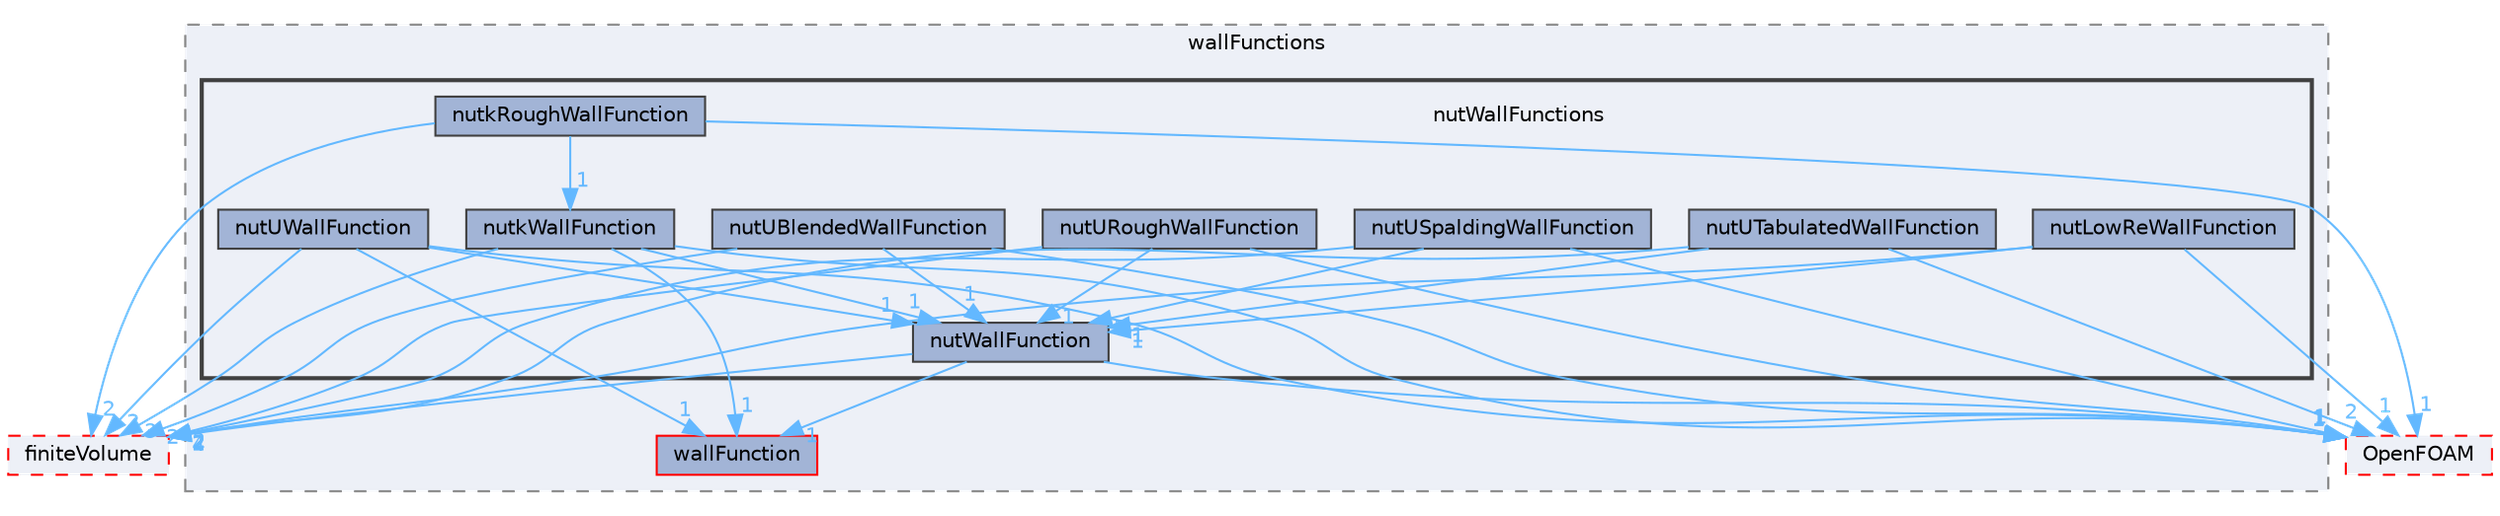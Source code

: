 digraph "src/TurbulenceModels/turbulenceModels/derivedFvPatchFields/wallFunctions/nutWallFunctions"
{
 // LATEX_PDF_SIZE
  bgcolor="transparent";
  edge [fontname=Helvetica,fontsize=10,labelfontname=Helvetica,labelfontsize=10];
  node [fontname=Helvetica,fontsize=10,shape=box,height=0.2,width=0.4];
  compound=true
  subgraph clusterdir_1bd551b8fe346f6c53ea4a4970013c1a {
    graph [ bgcolor="#edf0f7", pencolor="grey50", label="wallFunctions", fontname=Helvetica,fontsize=10 style="filled,dashed", URL="dir_1bd551b8fe346f6c53ea4a4970013c1a.html",tooltip=""]
  dir_0981b814660a8b29a96125492a49ea58 [label="wallFunction", fillcolor="#a2b4d6", color="red", style="filled", URL="dir_0981b814660a8b29a96125492a49ea58.html",tooltip=""];
  subgraph clusterdir_ad914e388ddae9a53c7173853ad02594 {
    graph [ bgcolor="#edf0f7", pencolor="grey25", label="", fontname=Helvetica,fontsize=10 style="filled,bold", URL="dir_ad914e388ddae9a53c7173853ad02594.html",tooltip=""]
    dir_ad914e388ddae9a53c7173853ad02594 [shape=plaintext, label="nutWallFunctions"];
  dir_2e03dccd414290d4c2dc6f959ad284d6 [label="nutkRoughWallFunction", fillcolor="#a2b4d6", color="grey25", style="filled", URL="dir_2e03dccd414290d4c2dc6f959ad284d6.html",tooltip=""];
  dir_771999b453067d5a9223b3564dcc6261 [label="nutkWallFunction", fillcolor="#a2b4d6", color="grey25", style="filled", URL="dir_771999b453067d5a9223b3564dcc6261.html",tooltip=""];
  dir_656827e2ddb5b7beeabc1fbac53da1b6 [label="nutLowReWallFunction", fillcolor="#a2b4d6", color="grey25", style="filled", URL="dir_656827e2ddb5b7beeabc1fbac53da1b6.html",tooltip=""];
  dir_cce0b346b58aeb73bf0cc27e45a632a7 [label="nutUBlendedWallFunction", fillcolor="#a2b4d6", color="grey25", style="filled", URL="dir_cce0b346b58aeb73bf0cc27e45a632a7.html",tooltip=""];
  dir_136c4d2f0ee3442ae7456c42e1704863 [label="nutURoughWallFunction", fillcolor="#a2b4d6", color="grey25", style="filled", URL="dir_136c4d2f0ee3442ae7456c42e1704863.html",tooltip=""];
  dir_881441b4f1b36ba08964075ecbac7d89 [label="nutUSpaldingWallFunction", fillcolor="#a2b4d6", color="grey25", style="filled", URL="dir_881441b4f1b36ba08964075ecbac7d89.html",tooltip=""];
  dir_987a8d60f3eb987579c35a55531f3c08 [label="nutUTabulatedWallFunction", fillcolor="#a2b4d6", color="grey25", style="filled", URL="dir_987a8d60f3eb987579c35a55531f3c08.html",tooltip=""];
  dir_4989891798e19d8c03fbaf6afa600e1b [label="nutUWallFunction", fillcolor="#a2b4d6", color="grey25", style="filled", URL="dir_4989891798e19d8c03fbaf6afa600e1b.html",tooltip=""];
  dir_f08c2cfe9526d127775e91918fcfe6fb [label="nutWallFunction", fillcolor="#a2b4d6", color="grey25", style="filled", URL="dir_f08c2cfe9526d127775e91918fcfe6fb.html",tooltip=""];
  }
  }
  dir_9bd15774b555cf7259a6fa18f99fe99b [label="finiteVolume", fillcolor="#edf0f7", color="red", style="filled,dashed", URL="dir_9bd15774b555cf7259a6fa18f99fe99b.html",tooltip=""];
  dir_c5473ff19b20e6ec4dfe5c310b3778a8 [label="OpenFOAM", fillcolor="#edf0f7", color="red", style="filled,dashed", URL="dir_c5473ff19b20e6ec4dfe5c310b3778a8.html",tooltip=""];
  dir_2e03dccd414290d4c2dc6f959ad284d6->dir_771999b453067d5a9223b3564dcc6261 [headlabel="1", labeldistance=1.5 headhref="dir_002642_002643.html" href="dir_002642_002643.html" color="steelblue1" fontcolor="steelblue1"];
  dir_2e03dccd414290d4c2dc6f959ad284d6->dir_9bd15774b555cf7259a6fa18f99fe99b [headlabel="2", labeldistance=1.5 headhref="dir_002642_001387.html" href="dir_002642_001387.html" color="steelblue1" fontcolor="steelblue1"];
  dir_2e03dccd414290d4c2dc6f959ad284d6->dir_c5473ff19b20e6ec4dfe5c310b3778a8 [headlabel="1", labeldistance=1.5 headhref="dir_002642_002695.html" href="dir_002642_002695.html" color="steelblue1" fontcolor="steelblue1"];
  dir_771999b453067d5a9223b3564dcc6261->dir_0981b814660a8b29a96125492a49ea58 [headlabel="1", labeldistance=1.5 headhref="dir_002643_004342.html" href="dir_002643_004342.html" color="steelblue1" fontcolor="steelblue1"];
  dir_771999b453067d5a9223b3564dcc6261->dir_9bd15774b555cf7259a6fa18f99fe99b [headlabel="3", labeldistance=1.5 headhref="dir_002643_001387.html" href="dir_002643_001387.html" color="steelblue1" fontcolor="steelblue1"];
  dir_771999b453067d5a9223b3564dcc6261->dir_c5473ff19b20e6ec4dfe5c310b3778a8 [headlabel="1", labeldistance=1.5 headhref="dir_002643_002695.html" href="dir_002643_002695.html" color="steelblue1" fontcolor="steelblue1"];
  dir_771999b453067d5a9223b3564dcc6261->dir_f08c2cfe9526d127775e91918fcfe6fb [headlabel="1", labeldistance=1.5 headhref="dir_002643_002650.html" href="dir_002643_002650.html" color="steelblue1" fontcolor="steelblue1"];
  dir_656827e2ddb5b7beeabc1fbac53da1b6->dir_9bd15774b555cf7259a6fa18f99fe99b [headlabel="2", labeldistance=1.5 headhref="dir_002644_001387.html" href="dir_002644_001387.html" color="steelblue1" fontcolor="steelblue1"];
  dir_656827e2ddb5b7beeabc1fbac53da1b6->dir_c5473ff19b20e6ec4dfe5c310b3778a8 [headlabel="1", labeldistance=1.5 headhref="dir_002644_002695.html" href="dir_002644_002695.html" color="steelblue1" fontcolor="steelblue1"];
  dir_656827e2ddb5b7beeabc1fbac53da1b6->dir_f08c2cfe9526d127775e91918fcfe6fb [headlabel="1", labeldistance=1.5 headhref="dir_002644_002650.html" href="dir_002644_002650.html" color="steelblue1" fontcolor="steelblue1"];
  dir_cce0b346b58aeb73bf0cc27e45a632a7->dir_9bd15774b555cf7259a6fa18f99fe99b [headlabel="2", labeldistance=1.5 headhref="dir_002645_001387.html" href="dir_002645_001387.html" color="steelblue1" fontcolor="steelblue1"];
  dir_cce0b346b58aeb73bf0cc27e45a632a7->dir_c5473ff19b20e6ec4dfe5c310b3778a8 [headlabel="1", labeldistance=1.5 headhref="dir_002645_002695.html" href="dir_002645_002695.html" color="steelblue1" fontcolor="steelblue1"];
  dir_cce0b346b58aeb73bf0cc27e45a632a7->dir_f08c2cfe9526d127775e91918fcfe6fb [headlabel="1", labeldistance=1.5 headhref="dir_002645_002650.html" href="dir_002645_002650.html" color="steelblue1" fontcolor="steelblue1"];
  dir_136c4d2f0ee3442ae7456c42e1704863->dir_9bd15774b555cf7259a6fa18f99fe99b [headlabel="2", labeldistance=1.5 headhref="dir_002646_001387.html" href="dir_002646_001387.html" color="steelblue1" fontcolor="steelblue1"];
  dir_136c4d2f0ee3442ae7456c42e1704863->dir_c5473ff19b20e6ec4dfe5c310b3778a8 [headlabel="1", labeldistance=1.5 headhref="dir_002646_002695.html" href="dir_002646_002695.html" color="steelblue1" fontcolor="steelblue1"];
  dir_136c4d2f0ee3442ae7456c42e1704863->dir_f08c2cfe9526d127775e91918fcfe6fb [headlabel="1", labeldistance=1.5 headhref="dir_002646_002650.html" href="dir_002646_002650.html" color="steelblue1" fontcolor="steelblue1"];
  dir_881441b4f1b36ba08964075ecbac7d89->dir_9bd15774b555cf7259a6fa18f99fe99b [headlabel="2", labeldistance=1.5 headhref="dir_002647_001387.html" href="dir_002647_001387.html" color="steelblue1" fontcolor="steelblue1"];
  dir_881441b4f1b36ba08964075ecbac7d89->dir_c5473ff19b20e6ec4dfe5c310b3778a8 [headlabel="1", labeldistance=1.5 headhref="dir_002647_002695.html" href="dir_002647_002695.html" color="steelblue1" fontcolor="steelblue1"];
  dir_881441b4f1b36ba08964075ecbac7d89->dir_f08c2cfe9526d127775e91918fcfe6fb [headlabel="1", labeldistance=1.5 headhref="dir_002647_002650.html" href="dir_002647_002650.html" color="steelblue1" fontcolor="steelblue1"];
  dir_987a8d60f3eb987579c35a55531f3c08->dir_9bd15774b555cf7259a6fa18f99fe99b [headlabel="2", labeldistance=1.5 headhref="dir_002648_001387.html" href="dir_002648_001387.html" color="steelblue1" fontcolor="steelblue1"];
  dir_987a8d60f3eb987579c35a55531f3c08->dir_c5473ff19b20e6ec4dfe5c310b3778a8 [headlabel="2", labeldistance=1.5 headhref="dir_002648_002695.html" href="dir_002648_002695.html" color="steelblue1" fontcolor="steelblue1"];
  dir_987a8d60f3eb987579c35a55531f3c08->dir_f08c2cfe9526d127775e91918fcfe6fb [headlabel="1", labeldistance=1.5 headhref="dir_002648_002650.html" href="dir_002648_002650.html" color="steelblue1" fontcolor="steelblue1"];
  dir_4989891798e19d8c03fbaf6afa600e1b->dir_0981b814660a8b29a96125492a49ea58 [headlabel="1", labeldistance=1.5 headhref="dir_002649_004342.html" href="dir_002649_004342.html" color="steelblue1" fontcolor="steelblue1"];
  dir_4989891798e19d8c03fbaf6afa600e1b->dir_9bd15774b555cf7259a6fa18f99fe99b [headlabel="2", labeldistance=1.5 headhref="dir_002649_001387.html" href="dir_002649_001387.html" color="steelblue1" fontcolor="steelblue1"];
  dir_4989891798e19d8c03fbaf6afa600e1b->dir_c5473ff19b20e6ec4dfe5c310b3778a8 [headlabel="1", labeldistance=1.5 headhref="dir_002649_002695.html" href="dir_002649_002695.html" color="steelblue1" fontcolor="steelblue1"];
  dir_4989891798e19d8c03fbaf6afa600e1b->dir_f08c2cfe9526d127775e91918fcfe6fb [headlabel="1", labeldistance=1.5 headhref="dir_002649_002650.html" href="dir_002649_002650.html" color="steelblue1" fontcolor="steelblue1"];
  dir_f08c2cfe9526d127775e91918fcfe6fb->dir_0981b814660a8b29a96125492a49ea58 [headlabel="1", labeldistance=1.5 headhref="dir_002650_004342.html" href="dir_002650_004342.html" color="steelblue1" fontcolor="steelblue1"];
  dir_f08c2cfe9526d127775e91918fcfe6fb->dir_9bd15774b555cf7259a6fa18f99fe99b [headlabel="4", labeldistance=1.5 headhref="dir_002650_001387.html" href="dir_002650_001387.html" color="steelblue1" fontcolor="steelblue1"];
  dir_f08c2cfe9526d127775e91918fcfe6fb->dir_c5473ff19b20e6ec4dfe5c310b3778a8 [headlabel="1", labeldistance=1.5 headhref="dir_002650_002695.html" href="dir_002650_002695.html" color="steelblue1" fontcolor="steelblue1"];
}

